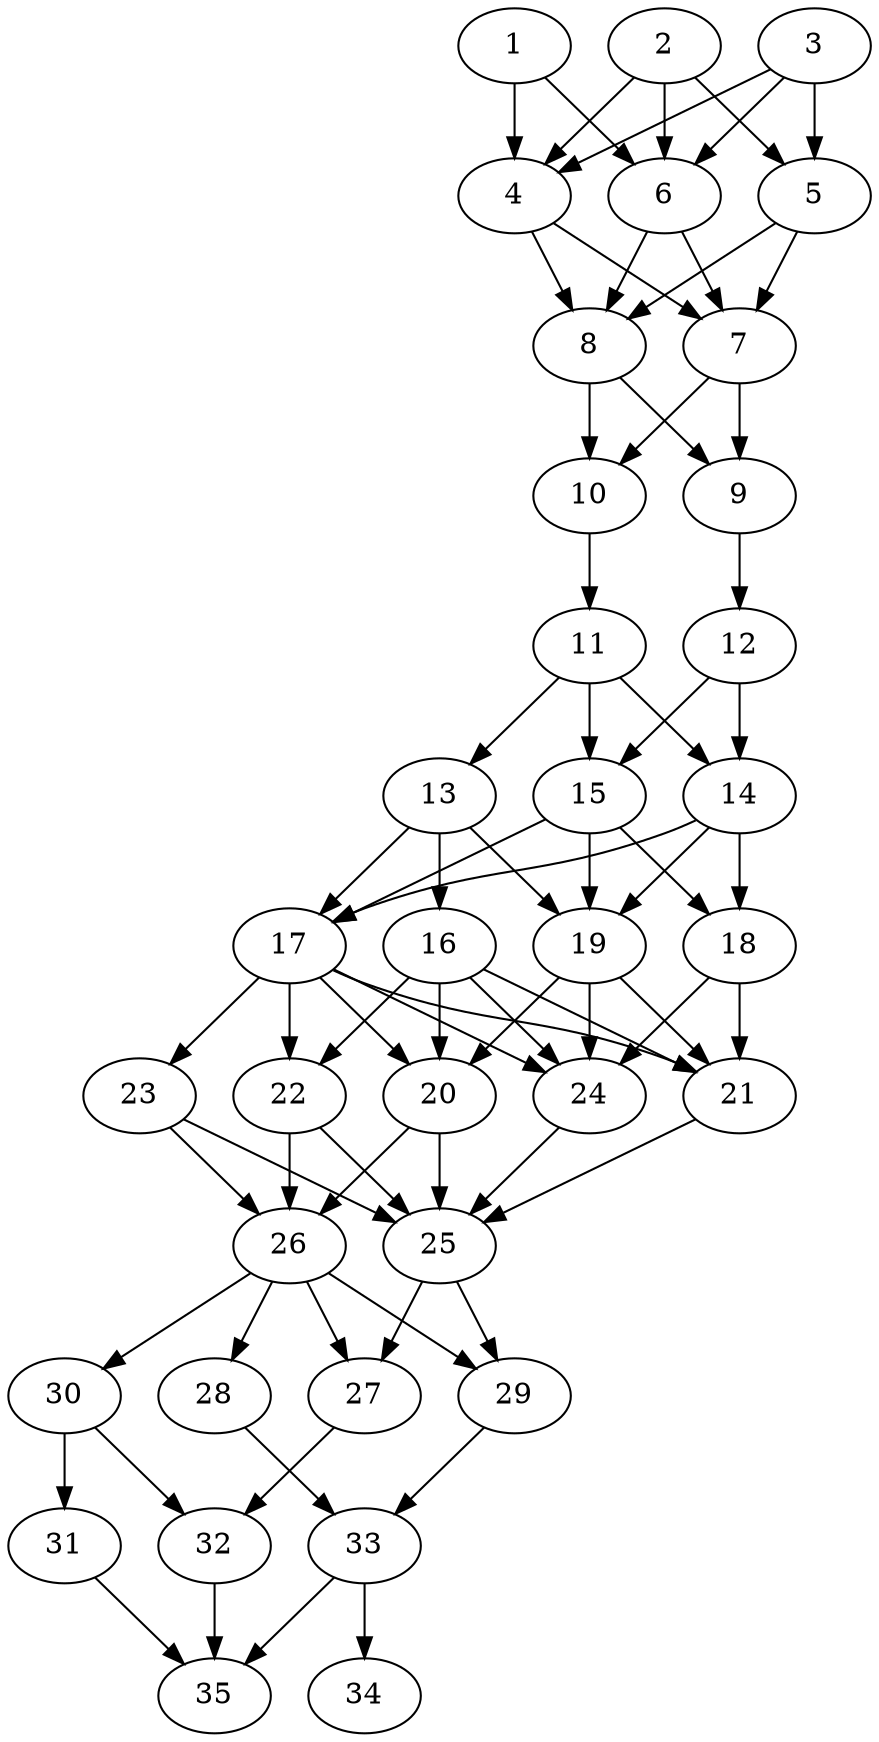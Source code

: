 // DAG automatically generated by daggen at Tue Aug  6 16:28:02 2019
// ./daggen --dot -n 35 --ccr 0.5 --fat 0.4 --regular 0.5 --density 0.9 --mindata 5242880 --maxdata 52428800 
digraph G {
  1 [size="77021184", alpha="0.13", expect_size="38510592"] 
  1 -> 4 [size ="38510592"]
  1 -> 6 [size ="38510592"]
  2 [size="61769728", alpha="0.16", expect_size="30884864"] 
  2 -> 4 [size ="30884864"]
  2 -> 5 [size ="30884864"]
  2 -> 6 [size ="30884864"]
  3 [size="45248512", alpha="0.14", expect_size="22624256"] 
  3 -> 4 [size ="22624256"]
  3 -> 5 [size ="22624256"]
  3 -> 6 [size ="22624256"]
  4 [size="42377216", alpha="0.03", expect_size="21188608"] 
  4 -> 7 [size ="21188608"]
  4 -> 8 [size ="21188608"]
  5 [size="59471872", alpha="0.16", expect_size="29735936"] 
  5 -> 7 [size ="29735936"]
  5 -> 8 [size ="29735936"]
  6 [size="71829504", alpha="0.16", expect_size="35914752"] 
  6 -> 7 [size ="35914752"]
  6 -> 8 [size ="35914752"]
  7 [size="101771264", alpha="0.01", expect_size="50885632"] 
  7 -> 9 [size ="50885632"]
  7 -> 10 [size ="50885632"]
  8 [size="22693888", alpha="0.06", expect_size="11346944"] 
  8 -> 9 [size ="11346944"]
  8 -> 10 [size ="11346944"]
  9 [size="62724096", alpha="0.03", expect_size="31362048"] 
  9 -> 12 [size ="31362048"]
  10 [size="63498240", alpha="0.11", expect_size="31749120"] 
  10 -> 11 [size ="31749120"]
  11 [size="32356352", alpha="0.09", expect_size="16178176"] 
  11 -> 13 [size ="16178176"]
  11 -> 14 [size ="16178176"]
  11 -> 15 [size ="16178176"]
  12 [size="95047680", alpha="0.05", expect_size="47523840"] 
  12 -> 14 [size ="47523840"]
  12 -> 15 [size ="47523840"]
  13 [size="76441600", alpha="0.13", expect_size="38220800"] 
  13 -> 16 [size ="38220800"]
  13 -> 17 [size ="38220800"]
  13 -> 19 [size ="38220800"]
  14 [size="47667200", alpha="0.15", expect_size="23833600"] 
  14 -> 17 [size ="23833600"]
  14 -> 18 [size ="23833600"]
  14 -> 19 [size ="23833600"]
  15 [size="60655616", alpha="0.14", expect_size="30327808"] 
  15 -> 17 [size ="30327808"]
  15 -> 18 [size ="30327808"]
  15 -> 19 [size ="30327808"]
  16 [size="41867264", alpha="0.16", expect_size="20933632"] 
  16 -> 20 [size ="20933632"]
  16 -> 21 [size ="20933632"]
  16 -> 22 [size ="20933632"]
  16 -> 24 [size ="20933632"]
  17 [size="21127168", alpha="0.06", expect_size="10563584"] 
  17 -> 20 [size ="10563584"]
  17 -> 21 [size ="10563584"]
  17 -> 22 [size ="10563584"]
  17 -> 23 [size ="10563584"]
  17 -> 24 [size ="10563584"]
  18 [size="27793408", alpha="0.19", expect_size="13896704"] 
  18 -> 21 [size ="13896704"]
  18 -> 24 [size ="13896704"]
  19 [size="55998464", alpha="0.07", expect_size="27999232"] 
  19 -> 20 [size ="27999232"]
  19 -> 21 [size ="27999232"]
  19 -> 24 [size ="27999232"]
  20 [size="69511168", alpha="0.06", expect_size="34755584"] 
  20 -> 25 [size ="34755584"]
  20 -> 26 [size ="34755584"]
  21 [size="25466880", alpha="0.19", expect_size="12733440"] 
  21 -> 25 [size ="12733440"]
  22 [size="65736704", alpha="0.03", expect_size="32868352"] 
  22 -> 25 [size ="32868352"]
  22 -> 26 [size ="32868352"]
  23 [size="87308288", alpha="0.14", expect_size="43654144"] 
  23 -> 25 [size ="43654144"]
  23 -> 26 [size ="43654144"]
  24 [size="55904256", alpha="0.12", expect_size="27952128"] 
  24 -> 25 [size ="27952128"]
  25 [size="32280576", alpha="0.01", expect_size="16140288"] 
  25 -> 27 [size ="16140288"]
  25 -> 29 [size ="16140288"]
  26 [size="96057344", alpha="0.02", expect_size="48028672"] 
  26 -> 27 [size ="48028672"]
  26 -> 28 [size ="48028672"]
  26 -> 29 [size ="48028672"]
  26 -> 30 [size ="48028672"]
  27 [size="77344768", alpha="0.03", expect_size="38672384"] 
  27 -> 32 [size ="38672384"]
  28 [size="103974912", alpha="0.06", expect_size="51987456"] 
  28 -> 33 [size ="51987456"]
  29 [size="100472832", alpha="0.00", expect_size="50236416"] 
  29 -> 33 [size ="50236416"]
  30 [size="40192000", alpha="0.06", expect_size="20096000"] 
  30 -> 31 [size ="20096000"]
  30 -> 32 [size ="20096000"]
  31 [size="69111808", alpha="0.16", expect_size="34555904"] 
  31 -> 35 [size ="34555904"]
  32 [size="65030144", alpha="0.05", expect_size="32515072"] 
  32 -> 35 [size ="32515072"]
  33 [size="79230976", alpha="0.07", expect_size="39615488"] 
  33 -> 34 [size ="39615488"]
  33 -> 35 [size ="39615488"]
  34 [size="52105216", alpha="0.17", expect_size="26052608"] 
  35 [size="15546368", alpha="0.17", expect_size="7773184"] 
}

